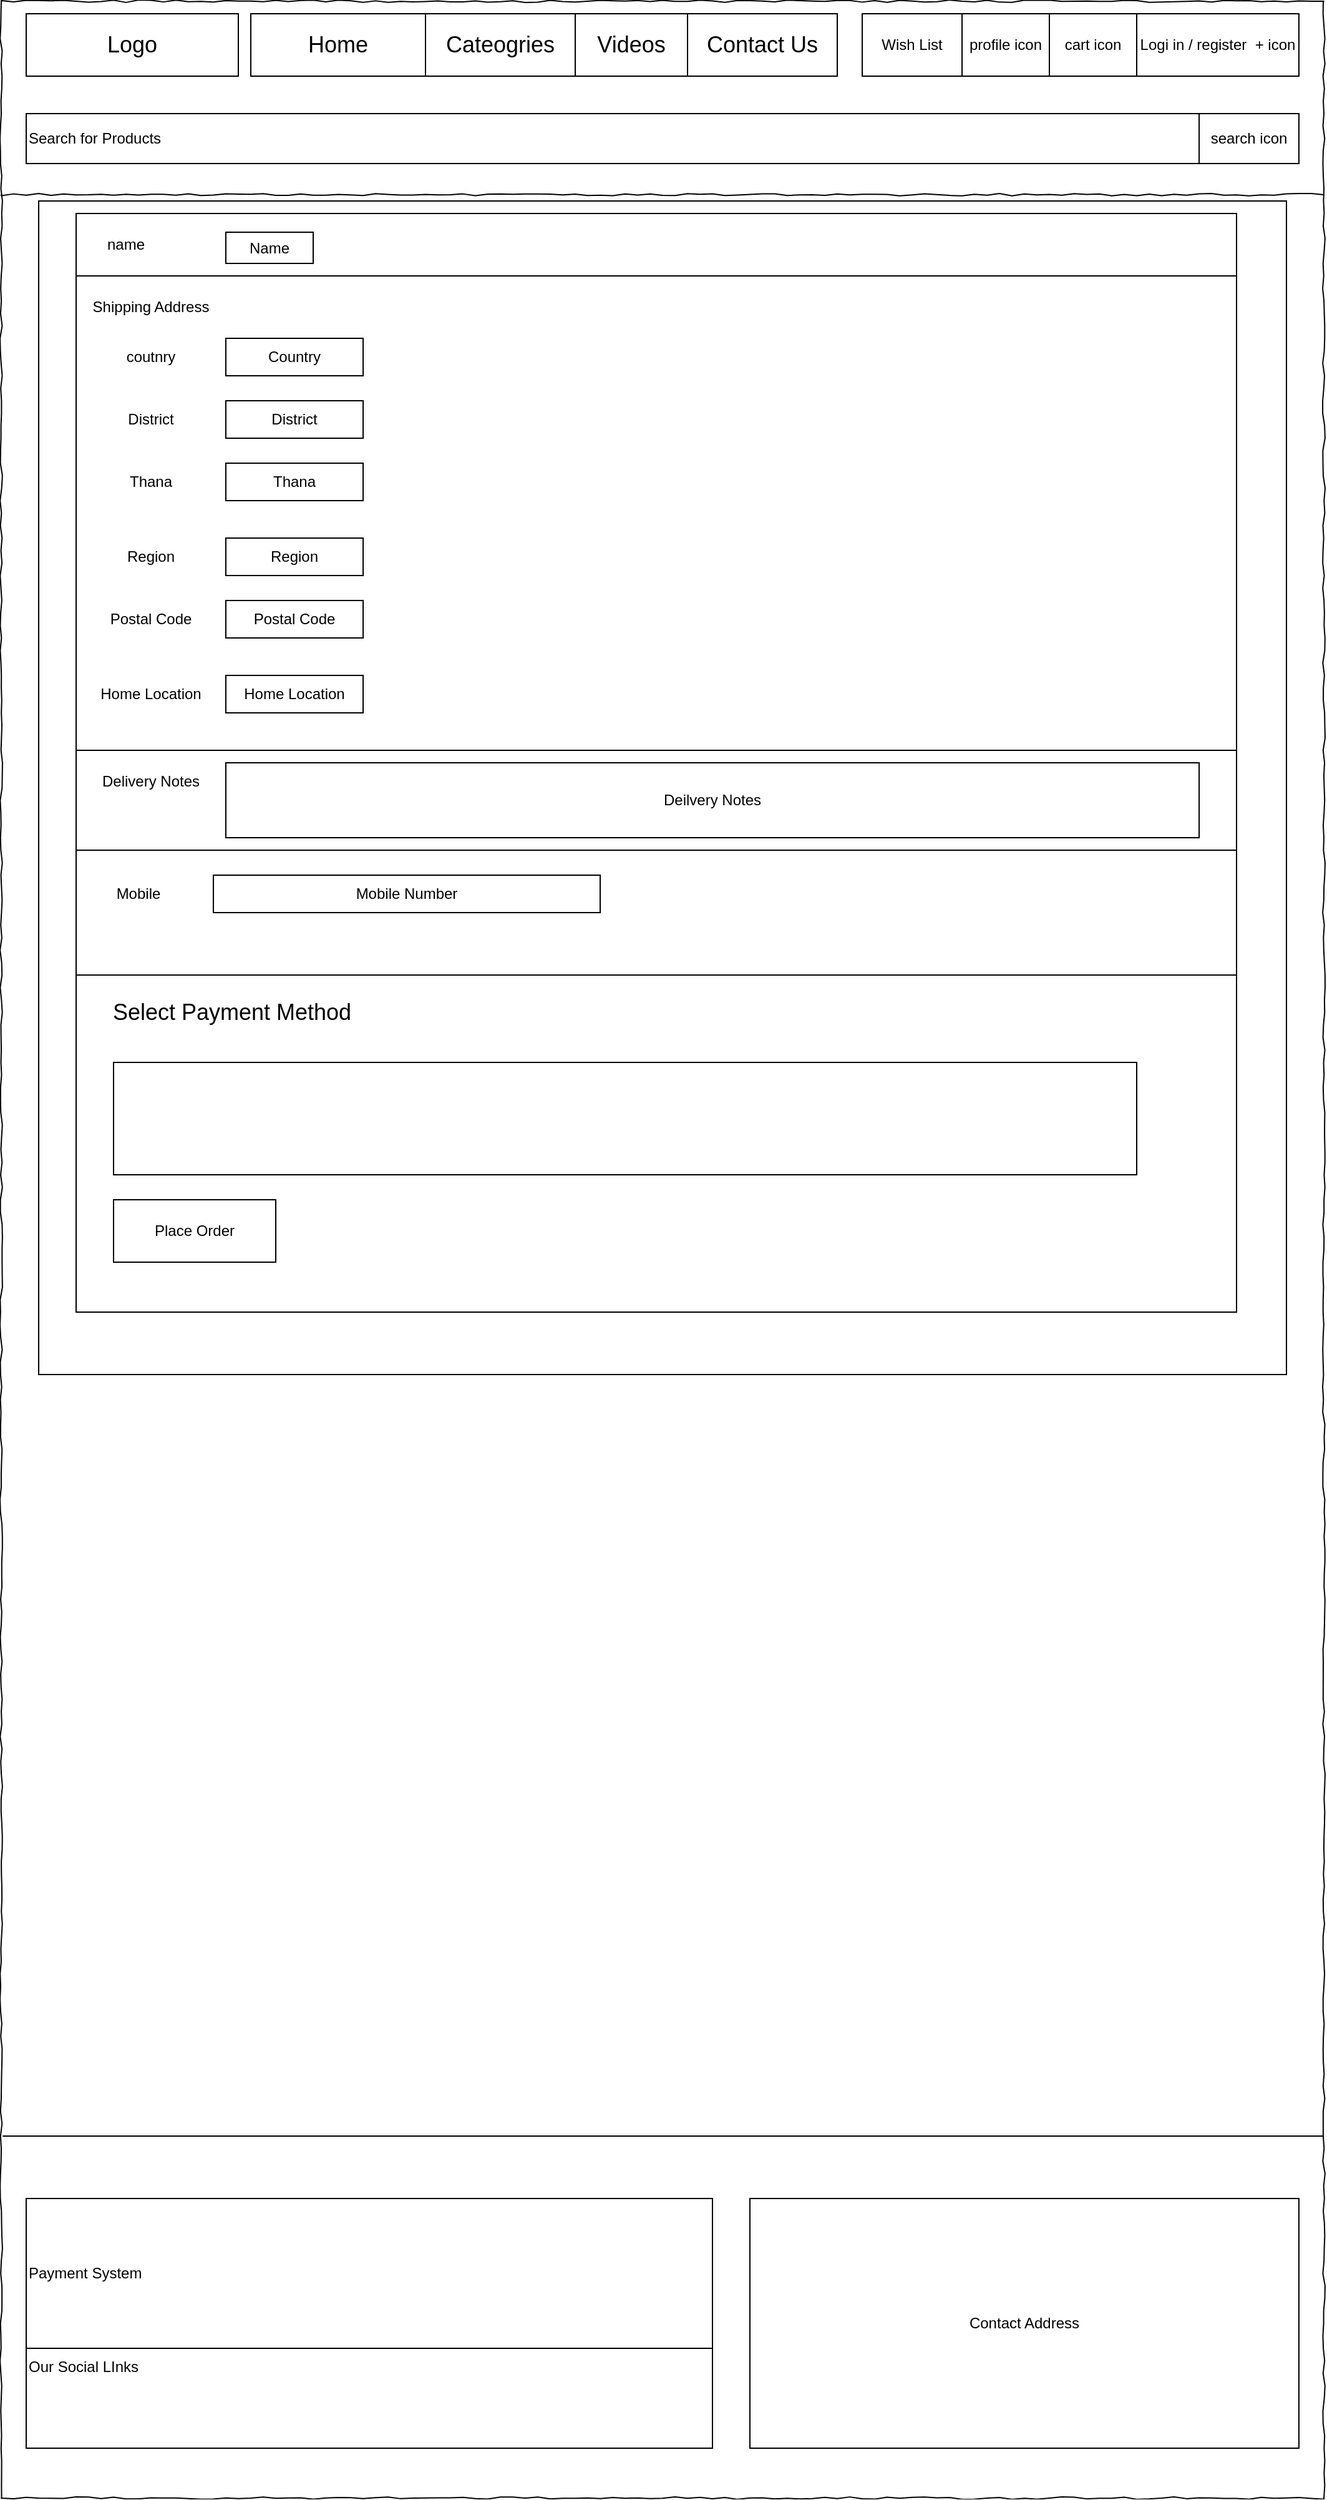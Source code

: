<mxfile version="13.7.3" type="device"><diagram name="Page-1" id="03018318-947c-dd8e-b7a3-06fadd420f32"><mxGraphModel dx="1662" dy="1606" grid="1" gridSize="10" guides="1" tooltips="1" connect="1" arrows="1" fold="1" page="1" pageScale="1" pageWidth="1100" pageHeight="850" background="#ffffff" math="0" shadow="0"><root><mxCell id="0"/><mxCell id="1" parent="0"/><mxCell id="677b7b8949515195-1" value="" style="whiteSpace=wrap;html=1;rounded=0;shadow=0;labelBackgroundColor=none;strokeColor=#000000;strokeWidth=1;fillColor=none;fontFamily=Verdana;fontSize=12;fontColor=#000000;align=center;comic=1;" parent="1" vertex="1"><mxGeometry x="20" y="-10" width="1060" height="2000" as="geometry"/></mxCell><mxCell id="677b7b8949515195-9" value="" style="line;strokeWidth=1;html=1;rounded=0;shadow=0;labelBackgroundColor=none;fillColor=none;fontFamily=Verdana;fontSize=14;fontColor=#000000;align=center;comic=1;" parent="1" vertex="1"><mxGeometry x="20" y="140" width="1060" height="10" as="geometry"/></mxCell><mxCell id="UhEQ6fmvqOYaQAHXVNuu-2" value="&lt;font style=&quot;font-size: 18px&quot;&gt;Logo&lt;/font&gt;" style="rounded=0;whiteSpace=wrap;html=1;" parent="1" vertex="1"><mxGeometry x="40" width="170" height="50" as="geometry"/></mxCell><mxCell id="UhEQ6fmvqOYaQAHXVNuu-3" value="cart icon" style="rounded=0;whiteSpace=wrap;html=1;" parent="1" vertex="1"><mxGeometry x="860" width="70" height="50" as="geometry"/></mxCell><mxCell id="UhEQ6fmvqOYaQAHXVNuu-4" value="Logi in / register&amp;nbsp; + icon" style="rounded=0;whiteSpace=wrap;html=1;" parent="1" vertex="1"><mxGeometry x="930" width="130" height="50" as="geometry"/></mxCell><mxCell id="UhEQ6fmvqOYaQAHXVNuu-6" value="" style="endArrow=none;html=1;exitX=0.001;exitY=0.855;exitDx=0;exitDy=0;exitPerimeter=0;" parent="1" source="677b7b8949515195-1" edge="1"><mxGeometry width="50" height="50" relative="1" as="geometry"><mxPoint x="180" y="760" as="sourcePoint"/><mxPoint x="1080" y="1700" as="targetPoint"/><Array as="points"><mxPoint x="570" y="1700"/></Array></mxGeometry></mxCell><mxCell id="UhEQ6fmvqOYaQAHXVNuu-10" value="&lt;font style=&quot;font-size: 18px&quot;&gt;Home&lt;/font&gt;" style="rounded=0;whiteSpace=wrap;html=1;" parent="1" vertex="1"><mxGeometry x="220" width="140" height="50" as="geometry"/></mxCell><mxCell id="UhEQ6fmvqOYaQAHXVNuu-11" value="&lt;font style=&quot;font-size: 18px&quot;&gt;Cateogries&lt;/font&gt;" style="rounded=0;whiteSpace=wrap;html=1;" parent="1" vertex="1"><mxGeometry x="360" width="120" height="50" as="geometry"/></mxCell><mxCell id="UhEQ6fmvqOYaQAHXVNuu-12" value="&lt;font style=&quot;font-size: 18px&quot;&gt;Videos&lt;/font&gt;" style="rounded=0;whiteSpace=wrap;html=1;" parent="1" vertex="1"><mxGeometry x="480" width="90" height="50" as="geometry"/></mxCell><mxCell id="UhEQ6fmvqOYaQAHXVNuu-13" value="profile icon" style="rounded=0;whiteSpace=wrap;html=1;" parent="1" vertex="1"><mxGeometry x="790" width="70" height="50" as="geometry"/></mxCell><mxCell id="UhEQ6fmvqOYaQAHXVNuu-14" value="Wish List" style="rounded=0;whiteSpace=wrap;html=1;" parent="1" vertex="1"><mxGeometry x="710" width="80" height="50" as="geometry"/></mxCell><mxCell id="UhEQ6fmvqOYaQAHXVNuu-71" value="&lt;font style=&quot;font-size: 18px&quot;&gt;Contact Us&lt;/font&gt;" style="rounded=0;whiteSpace=wrap;html=1;" parent="1" vertex="1"><mxGeometry x="570" width="120" height="50" as="geometry"/></mxCell><mxCell id="UhEQ6fmvqOYaQAHXVNuu-72" value="Our Social LInks" style="rounded=0;whiteSpace=wrap;html=1;align=left;" parent="1" vertex="1"><mxGeometry x="40" y="1820" width="550" height="130" as="geometry"/></mxCell><mxCell id="UhEQ6fmvqOYaQAHXVNuu-73" value="Payment System" style="rounded=0;whiteSpace=wrap;html=1;align=left;" parent="1" vertex="1"><mxGeometry x="40" y="1750" width="550" height="120" as="geometry"/></mxCell><mxCell id="UhEQ6fmvqOYaQAHXVNuu-74" value="Contact Address" style="rounded=0;whiteSpace=wrap;html=1;" parent="1" vertex="1"><mxGeometry x="620" y="1750" width="440" height="200" as="geometry"/></mxCell><mxCell id="7N8P7YF2KfHMozVcSFK0-4" value="Search for Products" style="rounded=0;whiteSpace=wrap;html=1;align=left;" parent="1" vertex="1"><mxGeometry x="40" y="80" width="940" height="40" as="geometry"/></mxCell><mxCell id="7N8P7YF2KfHMozVcSFK0-5" value="search icon" style="rounded=0;whiteSpace=wrap;html=1;" parent="1" vertex="1"><mxGeometry x="980" y="80" width="80" height="40" as="geometry"/></mxCell><mxCell id="J7e-ZWm6umB_n-Sxtcve-1" value="" style="rounded=0;whiteSpace=wrap;html=1;" vertex="1" parent="1"><mxGeometry x="50" y="150" width="1000" height="940" as="geometry"/></mxCell><mxCell id="J7e-ZWm6umB_n-Sxtcve-3" value="" style="rounded=0;whiteSpace=wrap;html=1;" vertex="1" parent="1"><mxGeometry x="80" y="160" width="930" height="610" as="geometry"/></mxCell><mxCell id="J7e-ZWm6umB_n-Sxtcve-5" value="Deilvery Notes" style="rounded=0;whiteSpace=wrap;html=1;" vertex="1" parent="1"><mxGeometry x="200" y="600" width="780" height="60" as="geometry"/></mxCell><mxCell id="J7e-ZWm6umB_n-Sxtcve-7" value="" style="rounded=0;whiteSpace=wrap;html=1;" vertex="1" parent="1"><mxGeometry x="80" y="160" width="930" height="50" as="geometry"/></mxCell><mxCell id="J7e-ZWm6umB_n-Sxtcve-8" value="name" style="text;html=1;strokeColor=none;fillColor=none;align=center;verticalAlign=middle;whiteSpace=wrap;rounded=0;" vertex="1" parent="1"><mxGeometry x="100" y="175" width="40" height="20" as="geometry"/></mxCell><mxCell id="J7e-ZWm6umB_n-Sxtcve-9" value="" style="rounded=0;whiteSpace=wrap;html=1;" vertex="1" parent="1"><mxGeometry x="80" y="210" width="930" height="380" as="geometry"/></mxCell><mxCell id="J7e-ZWm6umB_n-Sxtcve-11" value="Shipping Address" style="text;html=1;strokeColor=none;fillColor=none;align=center;verticalAlign=middle;whiteSpace=wrap;rounded=0;" vertex="1" parent="1"><mxGeometry x="70" y="210" width="140" height="50" as="geometry"/></mxCell><mxCell id="J7e-ZWm6umB_n-Sxtcve-12" value="Name" style="rounded=0;whiteSpace=wrap;html=1;" vertex="1" parent="1"><mxGeometry x="200" y="175" width="70" height="25" as="geometry"/></mxCell><mxCell id="J7e-ZWm6umB_n-Sxtcve-13" value="Country" style="rounded=0;whiteSpace=wrap;html=1;" vertex="1" parent="1"><mxGeometry x="200" y="260" width="110" height="30" as="geometry"/></mxCell><mxCell id="J7e-ZWm6umB_n-Sxtcve-14" value="coutnry" style="text;html=1;strokeColor=none;fillColor=none;align=center;verticalAlign=middle;whiteSpace=wrap;rounded=0;" vertex="1" parent="1"><mxGeometry x="90" y="260" width="100" height="30" as="geometry"/></mxCell><mxCell id="J7e-ZWm6umB_n-Sxtcve-15" value="District" style="rounded=0;whiteSpace=wrap;html=1;" vertex="1" parent="1"><mxGeometry x="200" y="310" width="110" height="30" as="geometry"/></mxCell><mxCell id="J7e-ZWm6umB_n-Sxtcve-16" value="District" style="text;html=1;strokeColor=none;fillColor=none;align=center;verticalAlign=middle;whiteSpace=wrap;rounded=0;" vertex="1" parent="1"><mxGeometry x="90" y="310" width="100" height="30" as="geometry"/></mxCell><mxCell id="J7e-ZWm6umB_n-Sxtcve-19" value="" style="group" vertex="1" connectable="0" parent="1"><mxGeometry x="90" y="360" width="220" height="30" as="geometry"/></mxCell><mxCell id="J7e-ZWm6umB_n-Sxtcve-17" value="Thana" style="rounded=0;whiteSpace=wrap;html=1;" vertex="1" parent="J7e-ZWm6umB_n-Sxtcve-19"><mxGeometry x="110" width="110" height="30" as="geometry"/></mxCell><mxCell id="J7e-ZWm6umB_n-Sxtcve-18" value="Thana" style="text;html=1;strokeColor=none;fillColor=none;align=center;verticalAlign=middle;whiteSpace=wrap;rounded=0;" vertex="1" parent="J7e-ZWm6umB_n-Sxtcve-19"><mxGeometry width="100" height="30" as="geometry"/></mxCell><mxCell id="J7e-ZWm6umB_n-Sxtcve-20" value="" style="group" vertex="1" connectable="0" parent="1"><mxGeometry x="90" y="420" width="220" height="30" as="geometry"/></mxCell><mxCell id="J7e-ZWm6umB_n-Sxtcve-21" value="Region" style="rounded=0;whiteSpace=wrap;html=1;" vertex="1" parent="J7e-ZWm6umB_n-Sxtcve-20"><mxGeometry x="110" width="110" height="30" as="geometry"/></mxCell><mxCell id="J7e-ZWm6umB_n-Sxtcve-22" value="Region" style="text;html=1;strokeColor=none;fillColor=none;align=center;verticalAlign=middle;whiteSpace=wrap;rounded=0;" vertex="1" parent="J7e-ZWm6umB_n-Sxtcve-20"><mxGeometry width="100" height="30" as="geometry"/></mxCell><mxCell id="J7e-ZWm6umB_n-Sxtcve-23" value="Postal Code" style="text;html=1;strokeColor=none;fillColor=none;align=center;verticalAlign=middle;whiteSpace=wrap;rounded=0;" vertex="1" parent="1"><mxGeometry x="90" y="470" width="100" height="30" as="geometry"/></mxCell><mxCell id="J7e-ZWm6umB_n-Sxtcve-24" value="Postal Code" style="rounded=0;whiteSpace=wrap;html=1;" vertex="1" parent="1"><mxGeometry x="200" y="470" width="110" height="30" as="geometry"/></mxCell><mxCell id="J7e-ZWm6umB_n-Sxtcve-26" value="Home Location" style="rounded=0;whiteSpace=wrap;html=1;" vertex="1" parent="1"><mxGeometry x="200" y="530" width="110" height="30" as="geometry"/></mxCell><mxCell id="J7e-ZWm6umB_n-Sxtcve-27" value="Home Location" style="text;html=1;strokeColor=none;fillColor=none;align=center;verticalAlign=middle;whiteSpace=wrap;rounded=0;" vertex="1" parent="1"><mxGeometry x="90" y="530" width="100" height="30" as="geometry"/></mxCell><mxCell id="J7e-ZWm6umB_n-Sxtcve-29" value="Delivery Notes" style="text;html=1;strokeColor=none;fillColor=none;align=center;verticalAlign=middle;whiteSpace=wrap;rounded=0;" vertex="1" parent="1"><mxGeometry x="90" y="600" width="100" height="30" as="geometry"/></mxCell><mxCell id="J7e-ZWm6umB_n-Sxtcve-31" value="" style="rounded=0;whiteSpace=wrap;html=1;" vertex="1" parent="1"><mxGeometry x="80" y="670" width="930" height="100" as="geometry"/></mxCell><mxCell id="J7e-ZWm6umB_n-Sxtcve-32" value="Mobile" style="text;html=1;strokeColor=none;fillColor=none;align=center;verticalAlign=middle;whiteSpace=wrap;rounded=0;" vertex="1" parent="1"><mxGeometry x="80" y="690" width="100" height="30" as="geometry"/></mxCell><mxCell id="J7e-ZWm6umB_n-Sxtcve-33" value="Mobile Number" style="rounded=0;whiteSpace=wrap;html=1;" vertex="1" parent="1"><mxGeometry x="190" y="690" width="310" height="30" as="geometry"/></mxCell><mxCell id="J7e-ZWm6umB_n-Sxtcve-34" value="" style="rounded=0;whiteSpace=wrap;html=1;" vertex="1" parent="1"><mxGeometry x="80" y="770" width="930" height="270" as="geometry"/></mxCell><mxCell id="J7e-ZWm6umB_n-Sxtcve-35" value="&lt;font style=&quot;font-size: 18px&quot;&gt;Select Payment Method&lt;/font&gt;" style="text;html=1;strokeColor=none;fillColor=none;align=center;verticalAlign=middle;whiteSpace=wrap;rounded=0;" vertex="1" parent="1"><mxGeometry x="100" y="780" width="210" height="40" as="geometry"/></mxCell><mxCell id="J7e-ZWm6umB_n-Sxtcve-36" value="" style="rounded=0;whiteSpace=wrap;html=1;" vertex="1" parent="1"><mxGeometry x="110" y="840" width="820" height="90" as="geometry"/></mxCell><mxCell id="J7e-ZWm6umB_n-Sxtcve-37" value="Place Order" style="rounded=0;whiteSpace=wrap;html=1;" vertex="1" parent="1"><mxGeometry x="110" y="950" width="130" height="50" as="geometry"/></mxCell></root></mxGraphModel></diagram></mxfile>